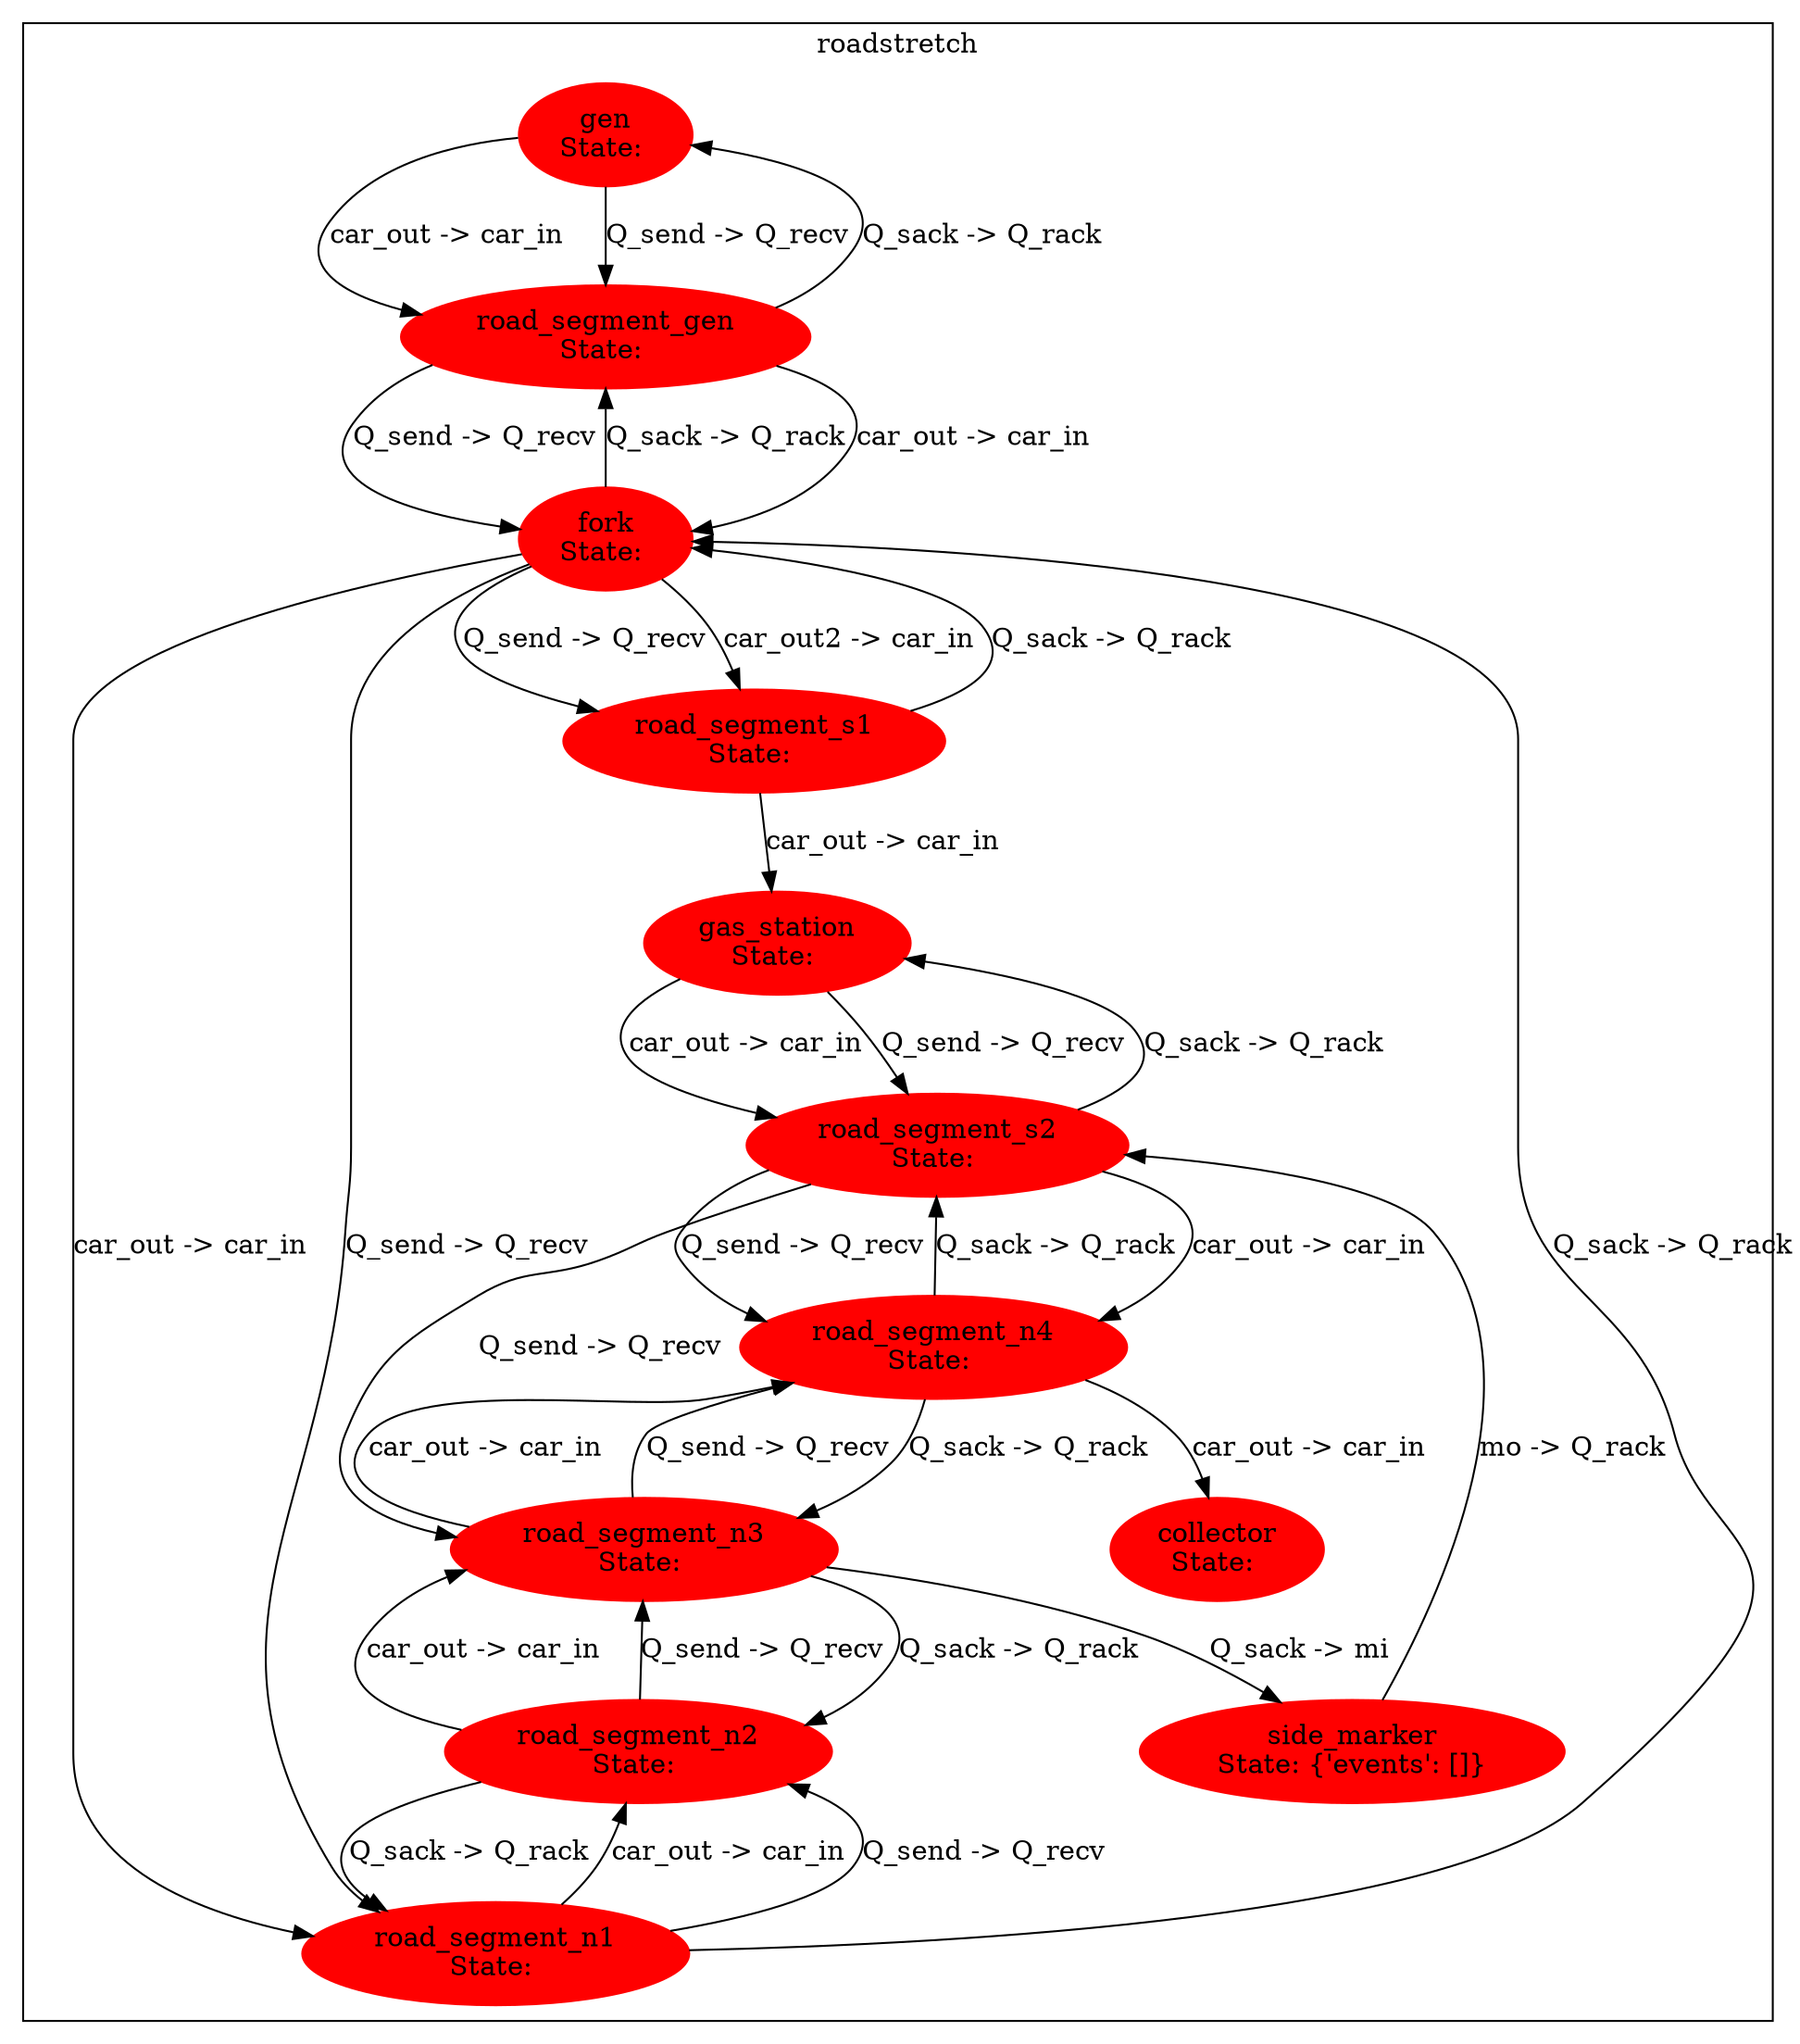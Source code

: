 digraph G {
  subgraph "clusterroadstretch" {
  label = "roadstretch"
  color=black
  "roadstretch.gen" [
    label = "gen\nState: "
    color="red"
    style=filled
]
  "roadstretch.fork" [
    label = "fork\nState: "
    color="red"
    style=filled
]
  "roadstretch.collector" [
    label = "collector\nState: "
    color="red"
    style=filled
]
  "roadstretch.side_marker" [
    label = "side_marker\nState: {'events': []}"
    color="red"
    style=filled
]
  "roadstretch.gas_station" [
    label = "gas_station\nState: "
    color="red"
    style=filled
]
  "roadstretch.road_segment_gen" [
    label = "road_segment_gen\nState: "
    color="red"
    style=filled
]
  "roadstretch.road_segment_n1" [
    label = "road_segment_n1\nState: "
    color="red"
    style=filled
]
  "roadstretch.road_segment_n2" [
    label = "road_segment_n2\nState: "
    color="red"
    style=filled
]
  "roadstretch.road_segment_n3" [
    label = "road_segment_n3\nState: "
    color="red"
    style=filled
]
  "roadstretch.road_segment_n4" [
    label = "road_segment_n4\nState: "
    color="red"
    style=filled
]
  "roadstretch.road_segment_s1" [
    label = "road_segment_s1\nState: "
    color="red"
    style=filled
]
  "roadstretch.road_segment_s2" [
    label = "road_segment_s2\nState: "
    color="red"
    style=filled
]
  }
  "roadstretch.gen" -> "roadstretch.road_segment_gen" [label="car_out -> car_in"];
  "roadstretch.gen" -> "roadstretch.road_segment_gen" [label="Q_send -> Q_recv"];
  "roadstretch.fork" -> "roadstretch.road_segment_n1" [label="car_out -> car_in"];
  "roadstretch.fork" -> "roadstretch.road_segment_n1" [label="Q_send -> Q_recv"];
  "roadstretch.fork" -> "roadstretch.road_segment_s1" [label="Q_send -> Q_recv"];
  "roadstretch.fork" -> "roadstretch.road_segment_gen" [label="Q_sack -> Q_rack"];
  "roadstretch.fork" -> "roadstretch.road_segment_s1" [label="car_out2 -> car_in"];
  "roadstretch.side_marker" -> "roadstretch.road_segment_s2" [label="mo -> Q_rack"];
  "roadstretch.gas_station" -> "roadstretch.road_segment_s2" [label="car_out -> car_in"];
  "roadstretch.gas_station" -> "roadstretch.road_segment_s2" [label="Q_send -> Q_recv"];
  "roadstretch.road_segment_gen" -> "roadstretch.fork" [label="car_out -> car_in"];
  "roadstretch.road_segment_gen" -> "roadstretch.fork" [label="Q_send -> Q_recv"];
  "roadstretch.road_segment_gen" -> "roadstretch.gen" [label="Q_sack -> Q_rack"];
  "roadstretch.road_segment_n1" -> "roadstretch.road_segment_n2" [label="car_out -> car_in"];
  "roadstretch.road_segment_n1" -> "roadstretch.road_segment_n2" [label="Q_send -> Q_recv"];
  "roadstretch.road_segment_n1" -> "roadstretch.fork" [label="Q_sack -> Q_rack"];
  "roadstretch.road_segment_n2" -> "roadstretch.road_segment_n3" [label="car_out -> car_in"];
  "roadstretch.road_segment_n2" -> "roadstretch.road_segment_n3" [label="Q_send -> Q_recv"];
  "roadstretch.road_segment_n2" -> "roadstretch.road_segment_n1" [label="Q_sack -> Q_rack"];
  "roadstretch.road_segment_n3" -> "roadstretch.road_segment_n4" [label="car_out -> car_in"];
  "roadstretch.road_segment_n3" -> "roadstretch.road_segment_n4" [label="Q_send -> Q_recv"];
  "roadstretch.road_segment_n3" -> "roadstretch.road_segment_n2" [label="Q_sack -> Q_rack"];
  "roadstretch.road_segment_n3" -> "roadstretch.side_marker" [label="Q_sack -> mi"];
  "roadstretch.road_segment_n4" -> "roadstretch.collector" [label="car_out -> car_in"];
  "roadstretch.road_segment_n4" -> "roadstretch.road_segment_n3" [label="Q_sack -> Q_rack"];
  "roadstretch.road_segment_n4" -> "roadstretch.road_segment_s2" [label="Q_sack -> Q_rack"];
  "roadstretch.road_segment_s1" -> "roadstretch.gas_station" [label="car_out -> car_in"];
  "roadstretch.road_segment_s1" -> "roadstretch.fork" [label="Q_sack -> Q_rack"];
  "roadstretch.road_segment_s2" -> "roadstretch.road_segment_n4" [label="car_out -> car_in"];
  "roadstretch.road_segment_s2" -> "roadstretch.road_segment_n4" [label="Q_send -> Q_recv"];
  "roadstretch.road_segment_s2" -> "roadstretch.road_segment_n3" [label="Q_send -> Q_recv"];
  "roadstretch.road_segment_s2" -> "roadstretch.gas_station" [label="Q_sack -> Q_rack"];
}